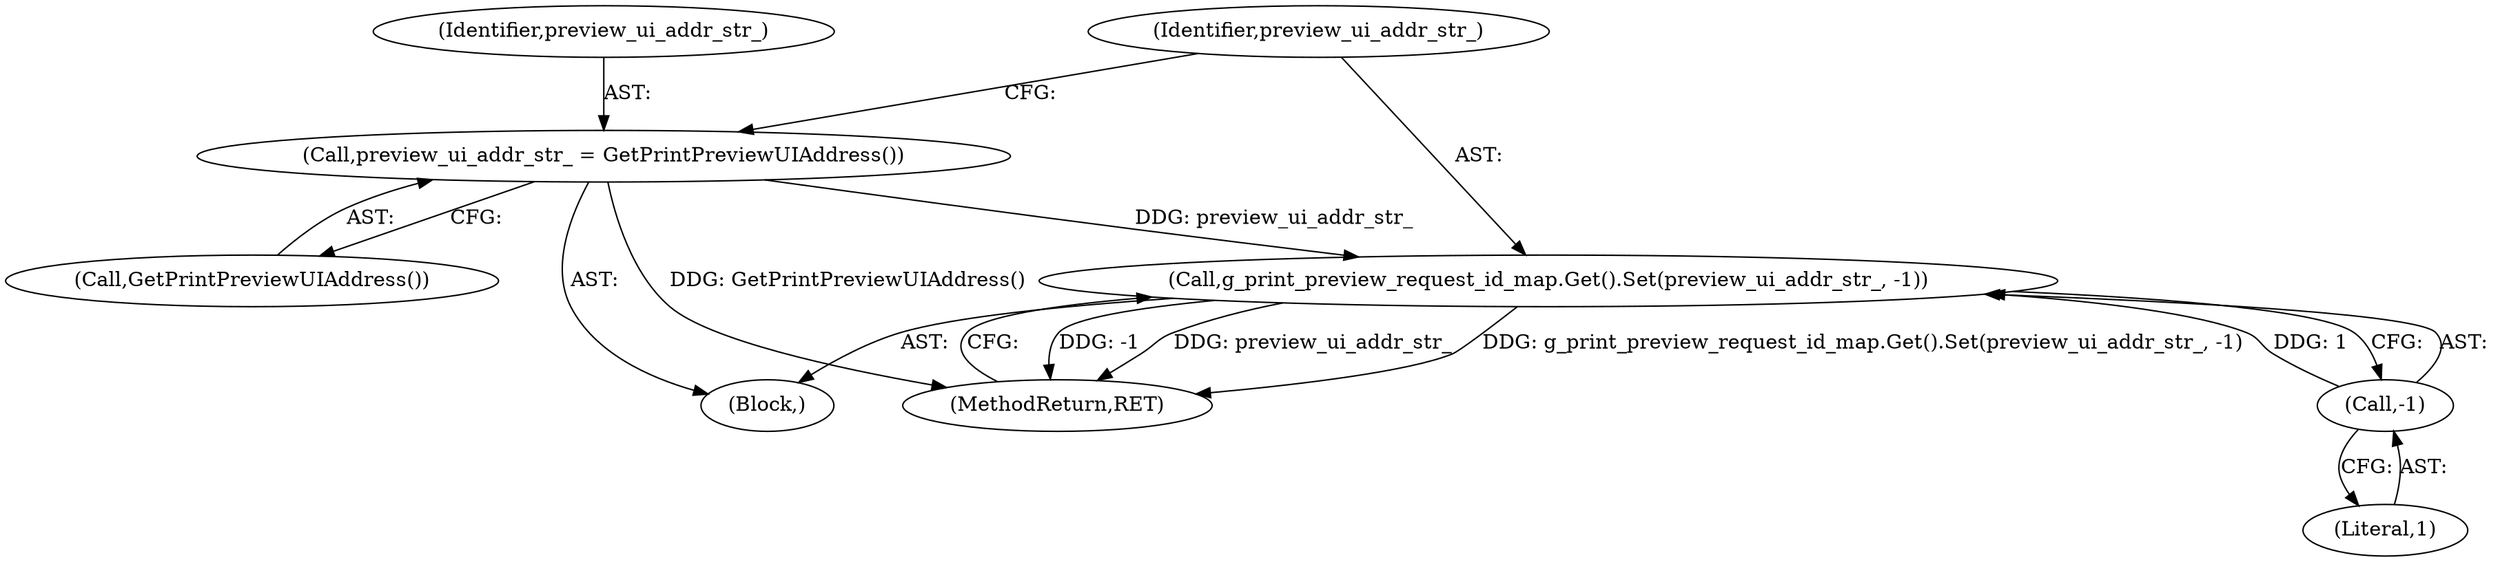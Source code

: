 digraph "1_Chrome_116d0963cadfbf55ef2ec3d13781987c4d80517a_21@del" {
"1000121" [label="(Call,g_print_preview_request_id_map.Get().Set(preview_ui_addr_str_, -1))"];
"1000118" [label="(Call,preview_ui_addr_str_ = GetPrintPreviewUIAddress())"];
"1000123" [label="(Call,-1)"];
"1000121" [label="(Call,g_print_preview_request_id_map.Get().Set(preview_ui_addr_str_, -1))"];
"1000123" [label="(Call,-1)"];
"1000120" [label="(Call,GetPrintPreviewUIAddress())"];
"1000102" [label="(Block,)"];
"1000119" [label="(Identifier,preview_ui_addr_str_)"];
"1000118" [label="(Call,preview_ui_addr_str_ = GetPrintPreviewUIAddress())"];
"1000124" [label="(Literal,1)"];
"1000125" [label="(MethodReturn,RET)"];
"1000122" [label="(Identifier,preview_ui_addr_str_)"];
"1000121" -> "1000102"  [label="AST: "];
"1000121" -> "1000123"  [label="CFG: "];
"1000122" -> "1000121"  [label="AST: "];
"1000123" -> "1000121"  [label="AST: "];
"1000125" -> "1000121"  [label="CFG: "];
"1000121" -> "1000125"  [label="DDG: -1"];
"1000121" -> "1000125"  [label="DDG: preview_ui_addr_str_"];
"1000121" -> "1000125"  [label="DDG: g_print_preview_request_id_map.Get().Set(preview_ui_addr_str_, -1)"];
"1000118" -> "1000121"  [label="DDG: preview_ui_addr_str_"];
"1000123" -> "1000121"  [label="DDG: 1"];
"1000118" -> "1000102"  [label="AST: "];
"1000118" -> "1000120"  [label="CFG: "];
"1000119" -> "1000118"  [label="AST: "];
"1000120" -> "1000118"  [label="AST: "];
"1000122" -> "1000118"  [label="CFG: "];
"1000118" -> "1000125"  [label="DDG: GetPrintPreviewUIAddress()"];
"1000123" -> "1000124"  [label="CFG: "];
"1000124" -> "1000123"  [label="AST: "];
}
